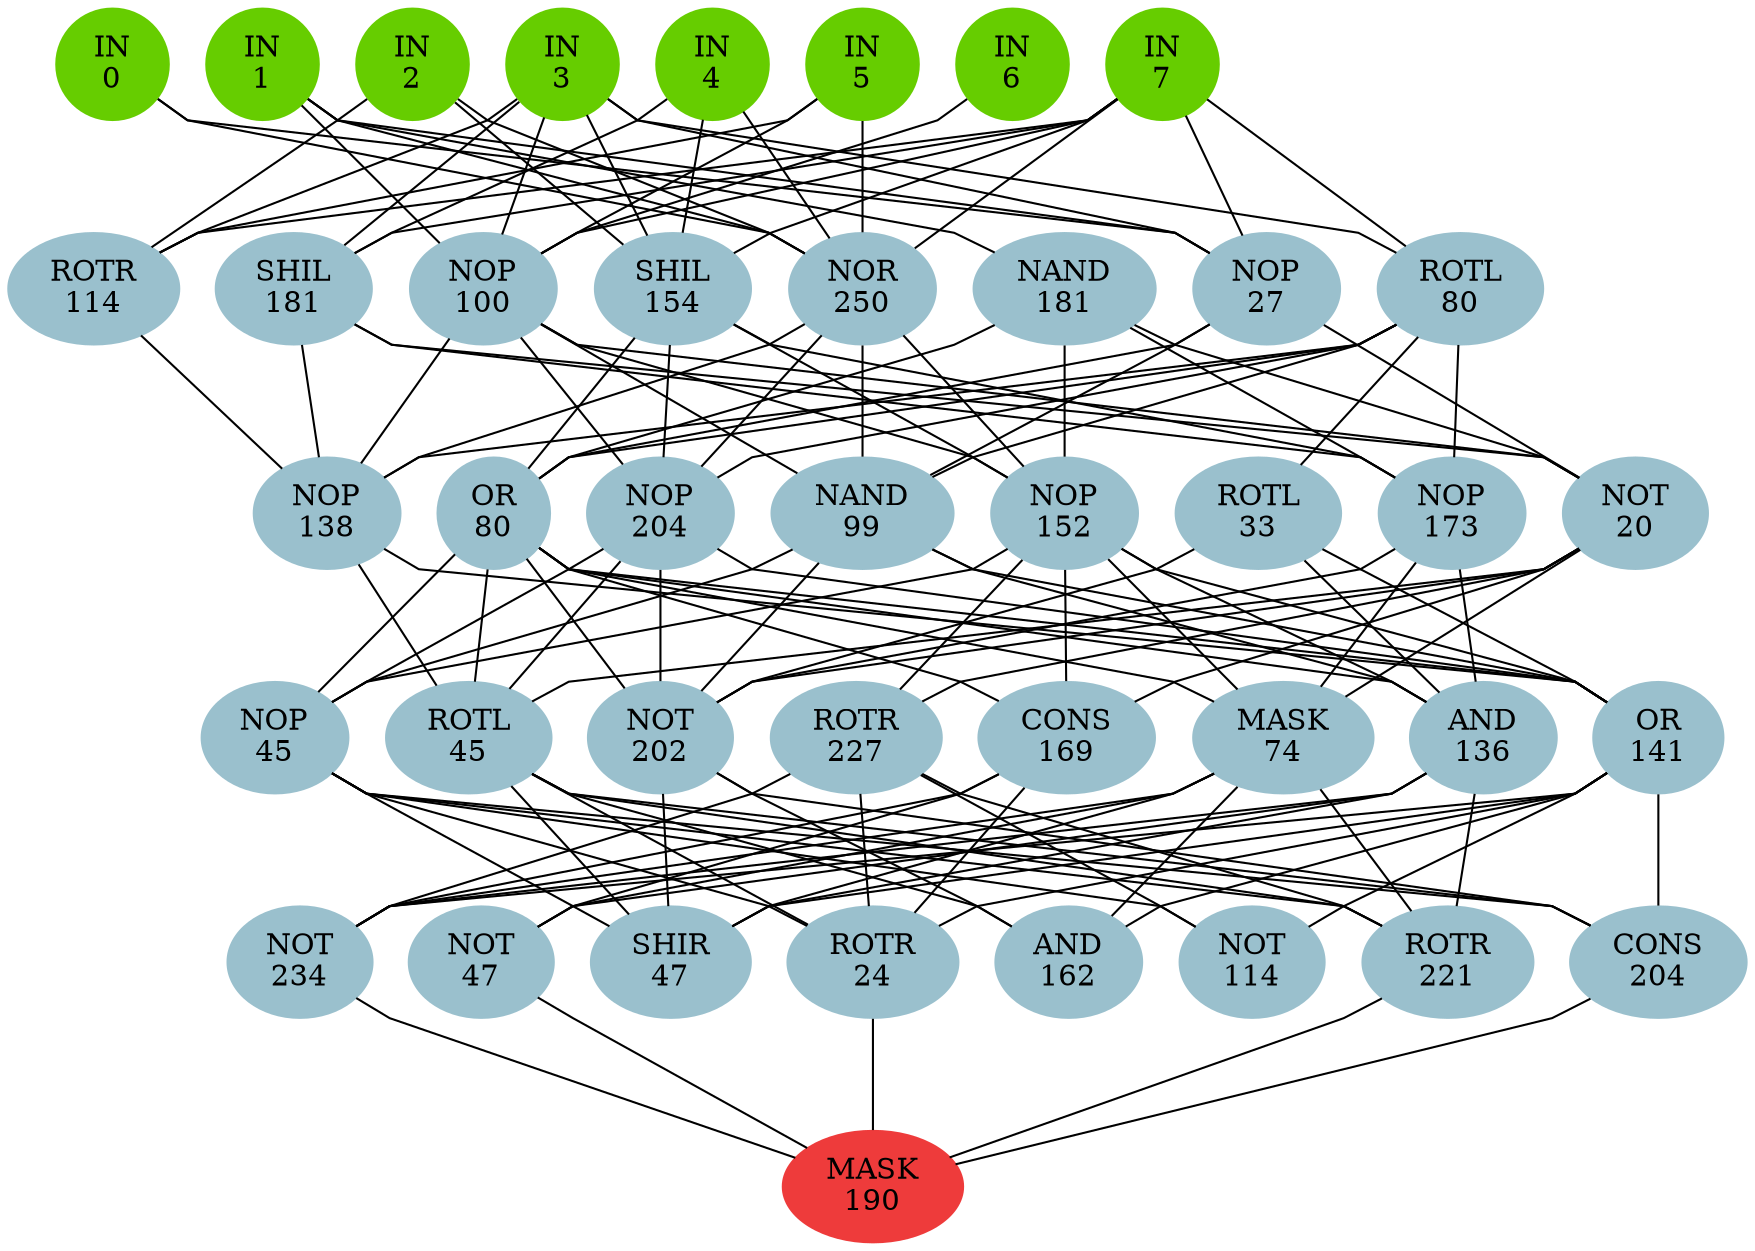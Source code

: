 graph EACircuit {
rankdir=BT;
ranksep=0.75;
ordering=out;
splines=polyline;
node [style=filled, color=lightblue2];

{ rank=same;
node [color=chartreuse3];
"-1_0"[label="IN\n0"];
node [color=chartreuse3];
"-1_1"[label="IN\n1"];
node [color=chartreuse3];
"-1_2"[label="IN\n2"];
node [color=chartreuse3];
"-1_3"[label="IN\n3"];
node [color=chartreuse3];
"-1_4"[label="IN\n4"];
node [color=chartreuse3];
"-1_5"[label="IN\n5"];
node [color=chartreuse3];
"-1_6"[label="IN\n6"];
node [color=chartreuse3];
"-1_7"[label="IN\n7"];
}
{ rank=same;
node [color=lightblue3];
"0_0"[label="ROTR\n114"];
node [color=lightblue3];
"0_1"[label="SHIL\n181"];
node [color=lightblue3];
"0_2"[label="NOP\n100"];
node [color=lightblue3];
"0_3"[label="SHIL\n154"];
node [color=lightblue3];
"0_4"[label="NOR\n250"];
node [color=lightblue3];
"0_5"[label="NAND\n181"];
node [color=lightblue3];
"0_6"[label="NOP\n27"];
node [color=lightblue3];
"0_7"[label="ROTL\n80"];
}
{ rank=same;
node [color=lightblue3];
"1_0"[label="NOP\n138"];
node [color=lightblue3];
"1_1"[label="OR\n80"];
node [color=lightblue3];
"1_2"[label="NOP\n204"];
node [color=lightblue3];
"1_3"[label="NAND\n99"];
node [color=lightblue3];
"1_4"[label="NOP\n152"];
node [color=lightblue3];
"1_5"[label="ROTL\n33"];
node [color=lightblue3];
"1_6"[label="NOP\n173"];
node [color=lightblue3];
"1_7"[label="NOT\n20"];
}
{ rank=same;
node [color=lightblue3];
"2_0"[label="NOP\n45"];
node [color=lightblue3];
"2_1"[label="ROTL\n45"];
node [color=lightblue3];
"2_2"[label="NOT\n202"];
node [color=lightblue3];
"2_3"[label="ROTR\n227"];
node [color=lightblue3];
"2_4"[label="CONS\n169"];
node [color=lightblue3];
"2_5"[label="MASK\n74"];
node [color=lightblue3];
"2_6"[label="AND\n136"];
node [color=lightblue3];
"2_7"[label="OR\n141"];
}
{ rank=same;
node [color=lightblue3];
"3_0"[label="NOT\n234"];
node [color=lightblue3];
"3_1"[label="NOT\n47"];
node [color=lightblue3];
"3_2"[label="SHIR\n47"];
node [color=lightblue3];
"3_3"[label="ROTR\n24"];
node [color=lightblue3];
"3_4"[label="AND\n162"];
node [color=lightblue3];
"3_5"[label="NOT\n114"];
node [color=lightblue3];
"3_6"[label="ROTR\n221"];
node [color=lightblue3];
"3_7"[label="CONS\n204"];
}
{ rank=same;
node [color=brown2];
"4_0"[label="MASK\n190"];
}
edge[style=invis];
"-1_0" -- "-1_1" -- "-1_2" -- "-1_3" -- "-1_4" -- "-1_5" -- "-1_6" -- "-1_7";
"0_0" -- "0_1" -- "0_2" -- "0_3" -- "0_4" -- "0_5" -- "0_6" -- "0_7";
"1_0" -- "1_1" -- "1_2" -- "1_3" -- "1_4" -- "1_5" -- "1_6" -- "1_7";
"2_0" -- "2_1" -- "2_2" -- "2_3" -- "2_4" -- "2_5" -- "2_6" -- "2_7";
"3_0" -- "3_1" -- "3_2" -- "3_3" -- "3_4" -- "3_5" -- "3_6" -- "3_7";
"4_0" -- "4_0";
edge[style=solid];
"0_0" -- "-1_2";
"0_0" -- "-1_3";
"0_0" -- "-1_5";
"0_0" -- "-1_7";
"0_1" -- "-1_3";
"0_1" -- "-1_4";
"0_1" -- "-1_7";
"0_2" -- "-1_1";
"0_2" -- "-1_3";
"0_2" -- "-1_5";
"0_2" -- "-1_6";
"0_2" -- "-1_7";
"0_3" -- "-1_2";
"0_3" -- "-1_3";
"0_3" -- "-1_4";
"0_3" -- "-1_7";
"0_4" -- "-1_0";
"0_4" -- "-1_1";
"0_4" -- "-1_2";
"0_4" -- "-1_4";
"0_4" -- "-1_5";
"0_4" -- "-1_7";
"0_5" -- "-1_1";
"0_6" -- "-1_0";
"0_6" -- "-1_1";
"0_6" -- "-1_3";
"0_6" -- "-1_7";
"0_7" -- "-1_3";
"0_7" -- "-1_7";
"1_0" -- "0_0";
"1_0" -- "0_1";
"1_0" -- "0_2";
"1_0" -- "0_4";
"1_0" -- "0_7";
"1_1" -- "0_3";
"1_1" -- "0_5";
"1_1" -- "0_6";
"1_1" -- "0_7";
"1_2" -- "0_2";
"1_2" -- "0_3";
"1_2" -- "0_4";
"1_2" -- "0_7";
"1_3" -- "0_2";
"1_3" -- "0_4";
"1_3" -- "0_6";
"1_3" -- "0_7";
"1_4" -- "0_2";
"1_4" -- "0_3";
"1_4" -- "0_4";
"1_4" -- "0_5";
"1_5" -- "0_7";
"1_6" -- "0_1";
"1_6" -- "0_3";
"1_6" -- "0_5";
"1_6" -- "0_7";
"1_7" -- "0_1";
"1_7" -- "0_2";
"1_7" -- "0_5";
"1_7" -- "0_6";
"2_0" -- "1_1";
"2_0" -- "1_2";
"2_0" -- "1_3";
"2_0" -- "1_4";
"2_1" -- "1_0";
"2_1" -- "1_1";
"2_1" -- "1_2";
"2_1" -- "1_7";
"2_2" -- "1_1";
"2_2" -- "1_2";
"2_2" -- "1_3";
"2_2" -- "1_5";
"2_2" -- "1_6";
"2_2" -- "1_7";
"2_3" -- "1_4";
"2_3" -- "1_7";
"2_4" -- "1_1";
"2_4" -- "1_4";
"2_4" -- "1_7";
"2_5" -- "1_1";
"2_5" -- "1_4";
"2_5" -- "1_6";
"2_5" -- "1_7";
"2_6" -- "1_1";
"2_6" -- "1_3";
"2_6" -- "1_4";
"2_6" -- "1_5";
"2_6" -- "1_6";
"2_7" -- "1_0";
"2_7" -- "1_1";
"2_7" -- "1_2";
"2_7" -- "1_3";
"2_7" -- "1_4";
"2_7" -- "1_5";
"3_0" -- "2_3";
"3_0" -- "2_4";
"3_0" -- "2_5";
"3_0" -- "2_6";
"3_0" -- "2_7";
"3_1" -- "2_4";
"3_1" -- "2_5";
"3_1" -- "2_6";
"3_2" -- "2_0";
"3_2" -- "2_1";
"3_2" -- "2_2";
"3_2" -- "2_5";
"3_2" -- "2_6";
"3_2" -- "2_7";
"3_3" -- "2_0";
"3_3" -- "2_1";
"3_3" -- "2_3";
"3_3" -- "2_4";
"3_3" -- "2_7";
"3_4" -- "2_1";
"3_4" -- "2_2";
"3_4" -- "2_5";
"3_4" -- "2_7";
"3_5" -- "2_0";
"3_5" -- "2_3";
"3_5" -- "2_7";
"3_6" -- "2_0";
"3_6" -- "2_1";
"3_6" -- "2_3";
"3_6" -- "2_5";
"3_6" -- "2_6";
"3_7" -- "2_0";
"3_7" -- "2_1";
"3_7" -- "2_2";
"3_7" -- "2_7";
"4_0" -- "3_0";
"4_0" -- "3_1";
"4_0" -- "3_3";
"4_0" -- "3_6";
"4_0" -- "3_7";
}